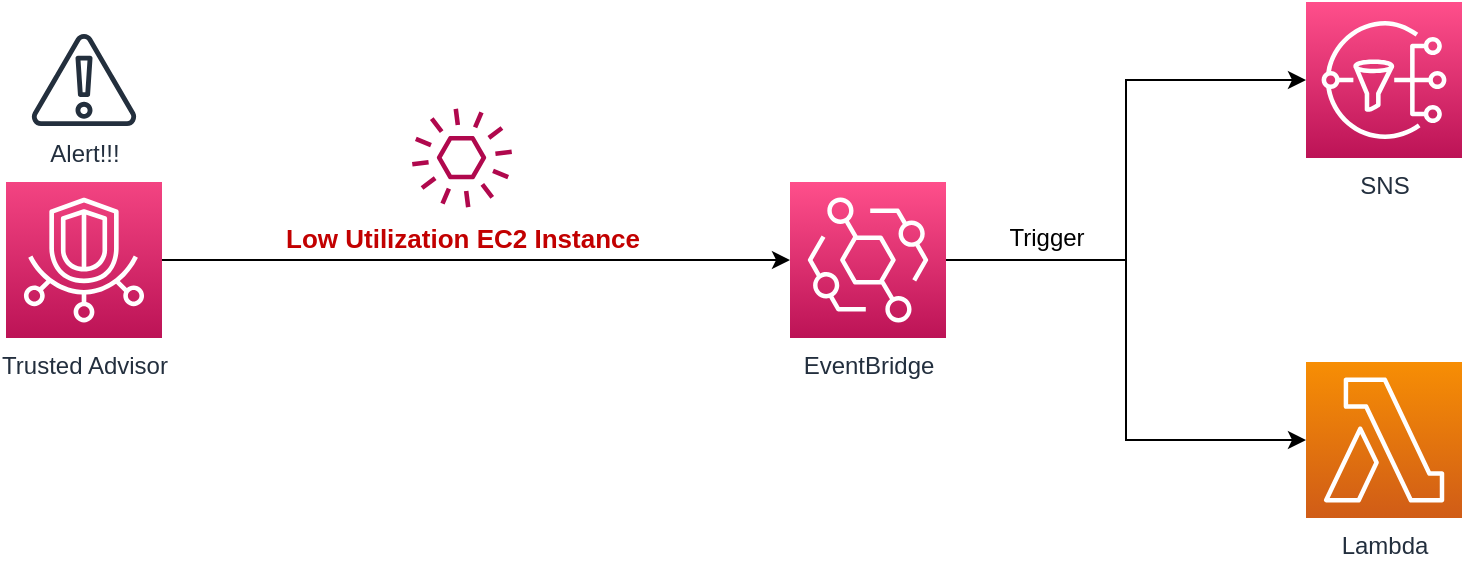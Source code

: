 <mxfile version="22.1.16" type="device">
  <diagram name="Page-1" id="wgcuVA2iyi5NNfCh9ss_">
    <mxGraphModel dx="1925" dy="988" grid="1" gridSize="10" guides="1" tooltips="1" connect="1" arrows="1" fold="1" page="1" pageScale="1" pageWidth="827" pageHeight="1169" math="0" shadow="0">
      <root>
        <mxCell id="0" />
        <mxCell id="1" parent="0" />
        <mxCell id="Eh42xGxdDilCGFBZlSUY-4" style="edgeStyle=orthogonalEdgeStyle;rounded=0;orthogonalLoop=1;jettySize=auto;html=1;" parent="1" source="Eh42xGxdDilCGFBZlSUY-1" target="Eh42xGxdDilCGFBZlSUY-3" edge="1">
          <mxGeometry relative="1" as="geometry" />
        </mxCell>
        <mxCell id="Eh42xGxdDilCGFBZlSUY-1" value="Trusted Advisor" style="sketch=0;points=[[0,0,0],[0.25,0,0],[0.5,0,0],[0.75,0,0],[1,0,0],[0,1,0],[0.25,1,0],[0.5,1,0],[0.75,1,0],[1,1,0],[0,0.25,0],[0,0.5,0],[0,0.75,0],[1,0.25,0],[1,0.5,0],[1,0.75,0]];points=[[0,0,0],[0.25,0,0],[0.5,0,0],[0.75,0,0],[1,0,0],[0,1,0],[0.25,1,0],[0.5,1,0],[0.75,1,0],[1,1,0],[0,0.25,0],[0,0.5,0],[0,0.75,0],[1,0.25,0],[1,0.5,0],[1,0.75,0]];outlineConnect=0;fontColor=#232F3E;gradientColor=#F34482;gradientDirection=north;fillColor=#BC1356;strokeColor=#ffffff;dashed=0;verticalLabelPosition=bottom;verticalAlign=top;align=center;html=1;fontSize=12;fontStyle=0;aspect=fixed;shape=mxgraph.aws4.resourceIcon;resIcon=mxgraph.aws4.trusted_advisor;" parent="1" vertex="1">
          <mxGeometry y="260" width="78" height="78" as="geometry" />
        </mxCell>
        <mxCell id="Eh42xGxdDilCGFBZlSUY-7" style="edgeStyle=orthogonalEdgeStyle;rounded=0;orthogonalLoop=1;jettySize=auto;html=1;entryX=0;entryY=0.5;entryDx=0;entryDy=0;entryPerimeter=0;" parent="1" source="Eh42xGxdDilCGFBZlSUY-3" target="Eh42xGxdDilCGFBZlSUY-5" edge="1">
          <mxGeometry relative="1" as="geometry" />
        </mxCell>
        <mxCell id="Eh42xGxdDilCGFBZlSUY-8" style="edgeStyle=orthogonalEdgeStyle;rounded=0;orthogonalLoop=1;jettySize=auto;html=1;entryX=0;entryY=0.5;entryDx=0;entryDy=0;entryPerimeter=0;" parent="1" source="Eh42xGxdDilCGFBZlSUY-3" target="Eh42xGxdDilCGFBZlSUY-6" edge="1">
          <mxGeometry relative="1" as="geometry" />
        </mxCell>
        <mxCell id="Eh42xGxdDilCGFBZlSUY-3" value="EventBridge" style="sketch=0;points=[[0,0,0],[0.25,0,0],[0.5,0,0],[0.75,0,0],[1,0,0],[0,1,0],[0.25,1,0],[0.5,1,0],[0.75,1,0],[1,1,0],[0,0.25,0],[0,0.5,0],[0,0.75,0],[1,0.25,0],[1,0.5,0],[1,0.75,0]];outlineConnect=0;fontColor=#232F3E;gradientColor=#FF4F8B;gradientDirection=north;fillColor=#BC1356;strokeColor=#ffffff;dashed=0;verticalLabelPosition=bottom;verticalAlign=top;align=center;html=1;fontSize=12;fontStyle=0;aspect=fixed;shape=mxgraph.aws4.resourceIcon;resIcon=mxgraph.aws4.eventbridge;" parent="1" vertex="1">
          <mxGeometry x="392" y="260" width="78" height="78" as="geometry" />
        </mxCell>
        <mxCell id="Eh42xGxdDilCGFBZlSUY-5" value="SNS" style="sketch=0;points=[[0,0,0],[0.25,0,0],[0.5,0,0],[0.75,0,0],[1,0,0],[0,1,0],[0.25,1,0],[0.5,1,0],[0.75,1,0],[1,1,0],[0,0.25,0],[0,0.5,0],[0,0.75,0],[1,0.25,0],[1,0.5,0],[1,0.75,0]];outlineConnect=0;fontColor=#232F3E;gradientColor=#FF4F8B;gradientDirection=north;fillColor=#BC1356;strokeColor=#ffffff;dashed=0;verticalLabelPosition=bottom;verticalAlign=top;align=center;html=1;fontSize=12;fontStyle=0;aspect=fixed;shape=mxgraph.aws4.resourceIcon;resIcon=mxgraph.aws4.sns;" parent="1" vertex="1">
          <mxGeometry x="650" y="170" width="78" height="78" as="geometry" />
        </mxCell>
        <mxCell id="Eh42xGxdDilCGFBZlSUY-6" value="Lambda" style="sketch=0;points=[[0,0,0],[0.25,0,0],[0.5,0,0],[0.75,0,0],[1,0,0],[0,1,0],[0.25,1,0],[0.5,1,0],[0.75,1,0],[1,1,0],[0,0.25,0],[0,0.5,0],[0,0.75,0],[1,0.25,0],[1,0.5,0],[1,0.75,0]];outlineConnect=0;fontColor=#232F3E;gradientColor=#F78E04;gradientDirection=north;fillColor=#D05C17;strokeColor=#ffffff;dashed=0;verticalLabelPosition=bottom;verticalAlign=top;align=center;html=1;fontSize=12;fontStyle=0;aspect=fixed;shape=mxgraph.aws4.resourceIcon;resIcon=mxgraph.aws4.lambda;" parent="1" vertex="1">
          <mxGeometry x="650" y="350" width="78" height="78" as="geometry" />
        </mxCell>
        <mxCell id="Eh42xGxdDilCGFBZlSUY-9" value="Trigger" style="text;html=1;align=center;verticalAlign=middle;resizable=0;points=[];autosize=1;strokeColor=none;fillColor=none;" parent="1" vertex="1">
          <mxGeometry x="490" y="273" width="60" height="30" as="geometry" />
        </mxCell>
        <mxCell id="Eh42xGxdDilCGFBZlSUY-11" value="Alert!!!" style="sketch=0;outlineConnect=0;fontColor=#232F3E;gradientColor=none;fillColor=#232F3D;strokeColor=none;dashed=0;verticalLabelPosition=bottom;verticalAlign=top;align=center;html=1;fontSize=12;fontStyle=0;aspect=fixed;pointerEvents=1;shape=mxgraph.aws4.alert;" parent="1" vertex="1">
          <mxGeometry x="12.72" y="185.75" width="52.57" height="46.5" as="geometry" />
        </mxCell>
        <mxCell id="Eh42xGxdDilCGFBZlSUY-12" value="Low Utilization EC2 Instance" style="text;html=1;align=center;verticalAlign=middle;resizable=0;points=[];autosize=1;strokeColor=none;fillColor=none;fontStyle=1;fontColor=#c20000;fontSize=13;" parent="1" vertex="1">
          <mxGeometry x="128" y="273" width="200" height="30" as="geometry" />
        </mxCell>
        <mxCell id="Eh42xGxdDilCGFBZlSUY-13" value="" style="sketch=0;outlineConnect=0;fontColor=#232F3E;gradientColor=none;fillColor=#B0084D;strokeColor=none;dashed=0;verticalLabelPosition=bottom;verticalAlign=top;align=center;html=1;fontSize=12;fontStyle=0;aspect=fixed;pointerEvents=1;shape=mxgraph.aws4.event;" parent="1" vertex="1">
          <mxGeometry x="203" y="223" width="50" height="50" as="geometry" />
        </mxCell>
      </root>
    </mxGraphModel>
  </diagram>
</mxfile>

